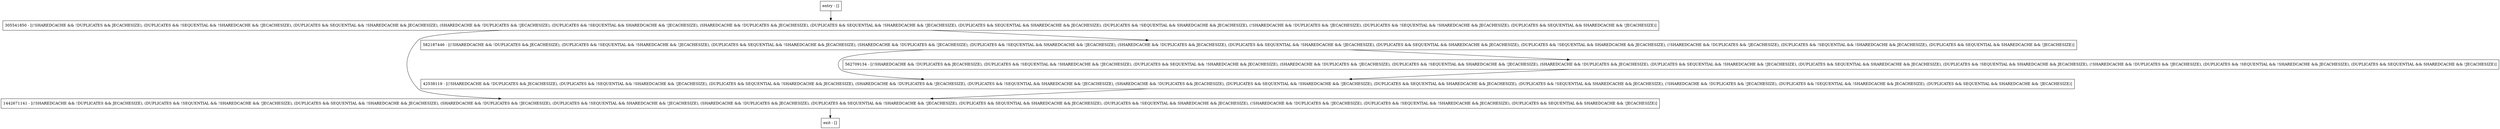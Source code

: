 digraph registerMBean {
node [shape=record];
305541850 [label="305541850 - [(!SHAREDCACHE && !DUPLICATES && JECACHESIZE), (DUPLICATES && !SEQUENTIAL && !SHAREDCACHE && !JECACHESIZE), (DUPLICATES && SEQUENTIAL && !SHAREDCACHE && JECACHESIZE), (SHAREDCACHE && !DUPLICATES && !JECACHESIZE), (DUPLICATES && !SEQUENTIAL && SHAREDCACHE && !JECACHESIZE), (SHAREDCACHE && !DUPLICATES && JECACHESIZE), (DUPLICATES && SEQUENTIAL && !SHAREDCACHE && !JECACHESIZE), (DUPLICATES && SEQUENTIAL && SHAREDCACHE && JECACHESIZE), (DUPLICATES && !SEQUENTIAL && SHAREDCACHE && JECACHESIZE), (!SHAREDCACHE && !DUPLICATES && !JECACHESIZE), (DUPLICATES && !SEQUENTIAL && !SHAREDCACHE && JECACHESIZE), (DUPLICATES && SEQUENTIAL && SHAREDCACHE && !JECACHESIZE)]"];
entry [label="entry - []"];
exit [label="exit - []"];
1442671141 [label="1442671141 - [(!SHAREDCACHE && !DUPLICATES && JECACHESIZE), (DUPLICATES && !SEQUENTIAL && !SHAREDCACHE && !JECACHESIZE), (DUPLICATES && SEQUENTIAL && !SHAREDCACHE && JECACHESIZE), (SHAREDCACHE && !DUPLICATES && !JECACHESIZE), (DUPLICATES && !SEQUENTIAL && SHAREDCACHE && !JECACHESIZE), (SHAREDCACHE && !DUPLICATES && JECACHESIZE), (DUPLICATES && SEQUENTIAL && !SHAREDCACHE && !JECACHESIZE), (DUPLICATES && SEQUENTIAL && SHAREDCACHE && JECACHESIZE), (DUPLICATES && !SEQUENTIAL && SHAREDCACHE && JECACHESIZE), (!SHAREDCACHE && !DUPLICATES && !JECACHESIZE), (DUPLICATES && !SEQUENTIAL && !SHAREDCACHE && JECACHESIZE), (DUPLICATES && SEQUENTIAL && SHAREDCACHE && !JECACHESIZE)]"];
42538119 [label="42538119 - [(!SHAREDCACHE && !DUPLICATES && JECACHESIZE), (DUPLICATES && !SEQUENTIAL && !SHAREDCACHE && !JECACHESIZE), (DUPLICATES && SEQUENTIAL && !SHAREDCACHE && JECACHESIZE), (SHAREDCACHE && !DUPLICATES && !JECACHESIZE), (DUPLICATES && !SEQUENTIAL && SHAREDCACHE && !JECACHESIZE), (SHAREDCACHE && !DUPLICATES && JECACHESIZE), (DUPLICATES && SEQUENTIAL && !SHAREDCACHE && !JECACHESIZE), (DUPLICATES && SEQUENTIAL && SHAREDCACHE && JECACHESIZE), (DUPLICATES && !SEQUENTIAL && SHAREDCACHE && JECACHESIZE), (!SHAREDCACHE && !DUPLICATES && !JECACHESIZE), (DUPLICATES && !SEQUENTIAL && !SHAREDCACHE && JECACHESIZE), (DUPLICATES && SEQUENTIAL && SHAREDCACHE && !JECACHESIZE)]"];
582187446 [label="582187446 - [(!SHAREDCACHE && !DUPLICATES && JECACHESIZE), (DUPLICATES && !SEQUENTIAL && !SHAREDCACHE && !JECACHESIZE), (DUPLICATES && SEQUENTIAL && !SHAREDCACHE && JECACHESIZE), (SHAREDCACHE && !DUPLICATES && !JECACHESIZE), (DUPLICATES && !SEQUENTIAL && SHAREDCACHE && !JECACHESIZE), (SHAREDCACHE && !DUPLICATES && JECACHESIZE), (DUPLICATES && SEQUENTIAL && !SHAREDCACHE && !JECACHESIZE), (DUPLICATES && SEQUENTIAL && SHAREDCACHE && JECACHESIZE), (DUPLICATES && !SEQUENTIAL && SHAREDCACHE && JECACHESIZE), (!SHAREDCACHE && !DUPLICATES && !JECACHESIZE), (DUPLICATES && !SEQUENTIAL && !SHAREDCACHE && JECACHESIZE), (DUPLICATES && SEQUENTIAL && SHAREDCACHE && !JECACHESIZE)]"];
562709134 [label="562709134 - [(!SHAREDCACHE && !DUPLICATES && JECACHESIZE), (DUPLICATES && !SEQUENTIAL && !SHAREDCACHE && !JECACHESIZE), (DUPLICATES && SEQUENTIAL && !SHAREDCACHE && JECACHESIZE), (SHAREDCACHE && !DUPLICATES && !JECACHESIZE), (DUPLICATES && !SEQUENTIAL && SHAREDCACHE && !JECACHESIZE), (SHAREDCACHE && !DUPLICATES && JECACHESIZE), (DUPLICATES && SEQUENTIAL && !SHAREDCACHE && !JECACHESIZE), (DUPLICATES && SEQUENTIAL && SHAREDCACHE && JECACHESIZE), (DUPLICATES && !SEQUENTIAL && SHAREDCACHE && JECACHESIZE), (!SHAREDCACHE && !DUPLICATES && !JECACHESIZE), (DUPLICATES && !SEQUENTIAL && !SHAREDCACHE && JECACHESIZE), (DUPLICATES && SEQUENTIAL && SHAREDCACHE && !JECACHESIZE)]"];
entry;
exit;
305541850 -> 1442671141;
305541850 -> 582187446;
entry -> 305541850;
1442671141 -> exit;
42538119 -> 1442671141;
582187446 -> 42538119;
582187446 -> 562709134;
562709134 -> 42538119;
}
